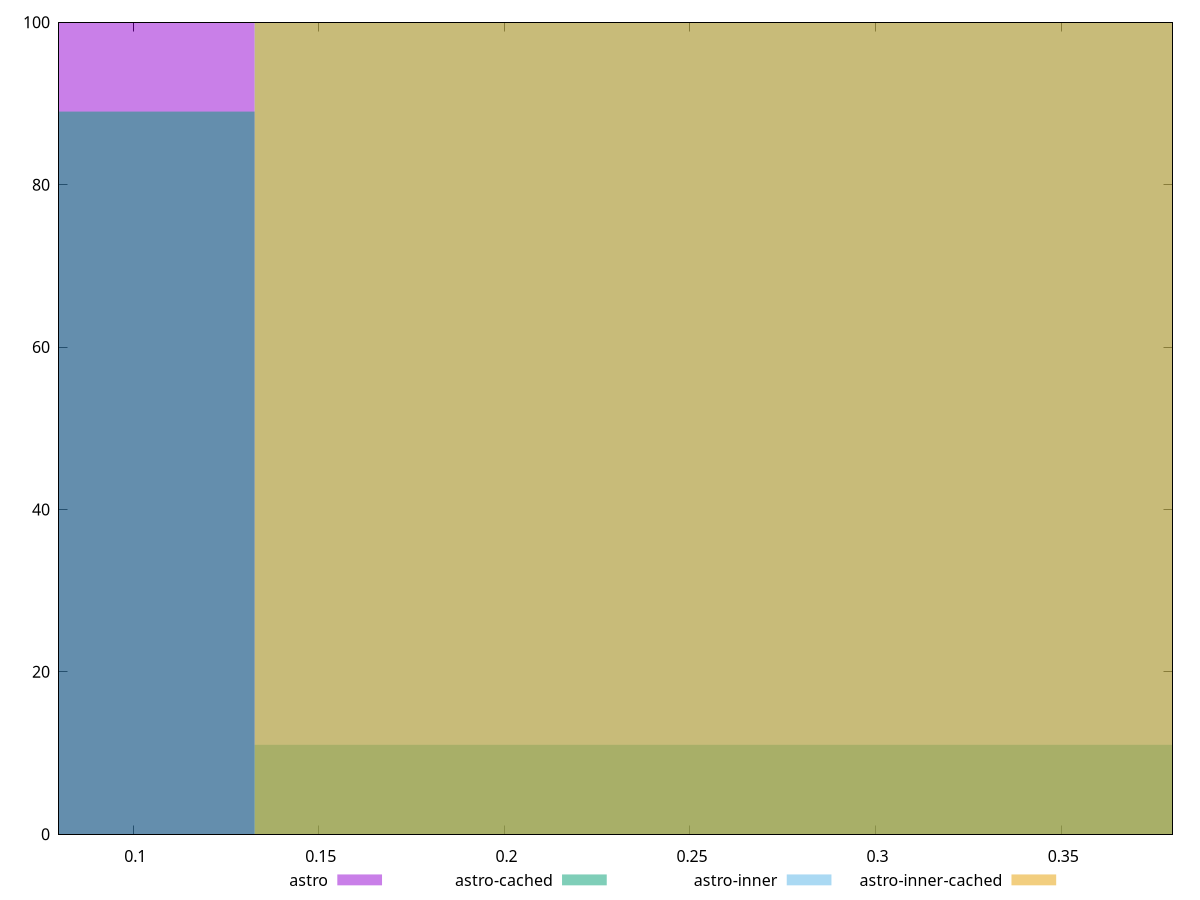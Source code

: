 reset

$astro <<EOF
0 100
EOF

$astroCached <<EOF
0 89
0.26546115896741407 11
EOF

$astroInner <<EOF
0.26546115896741407 100
EOF

$astroInnerCached <<EOF
0.26546115896741407 100
EOF

set key outside below
set boxwidth 0.26546115896741407
set xrange [0.08:0.38]
set yrange [0:100]
set trange [0:100]
set style fill transparent solid 0.5 noborder
set terminal svg size 640, 520 enhanced background rgb 'white'
set output "reports/report_00033_2021-03-01T14-23-16.841Z/unused-javascript/comparison/histogram/all_score.svg"

plot $astro title "astro" with boxes, \
     $astroCached title "astro-cached" with boxes, \
     $astroInner title "astro-inner" with boxes, \
     $astroInnerCached title "astro-inner-cached" with boxes

reset
